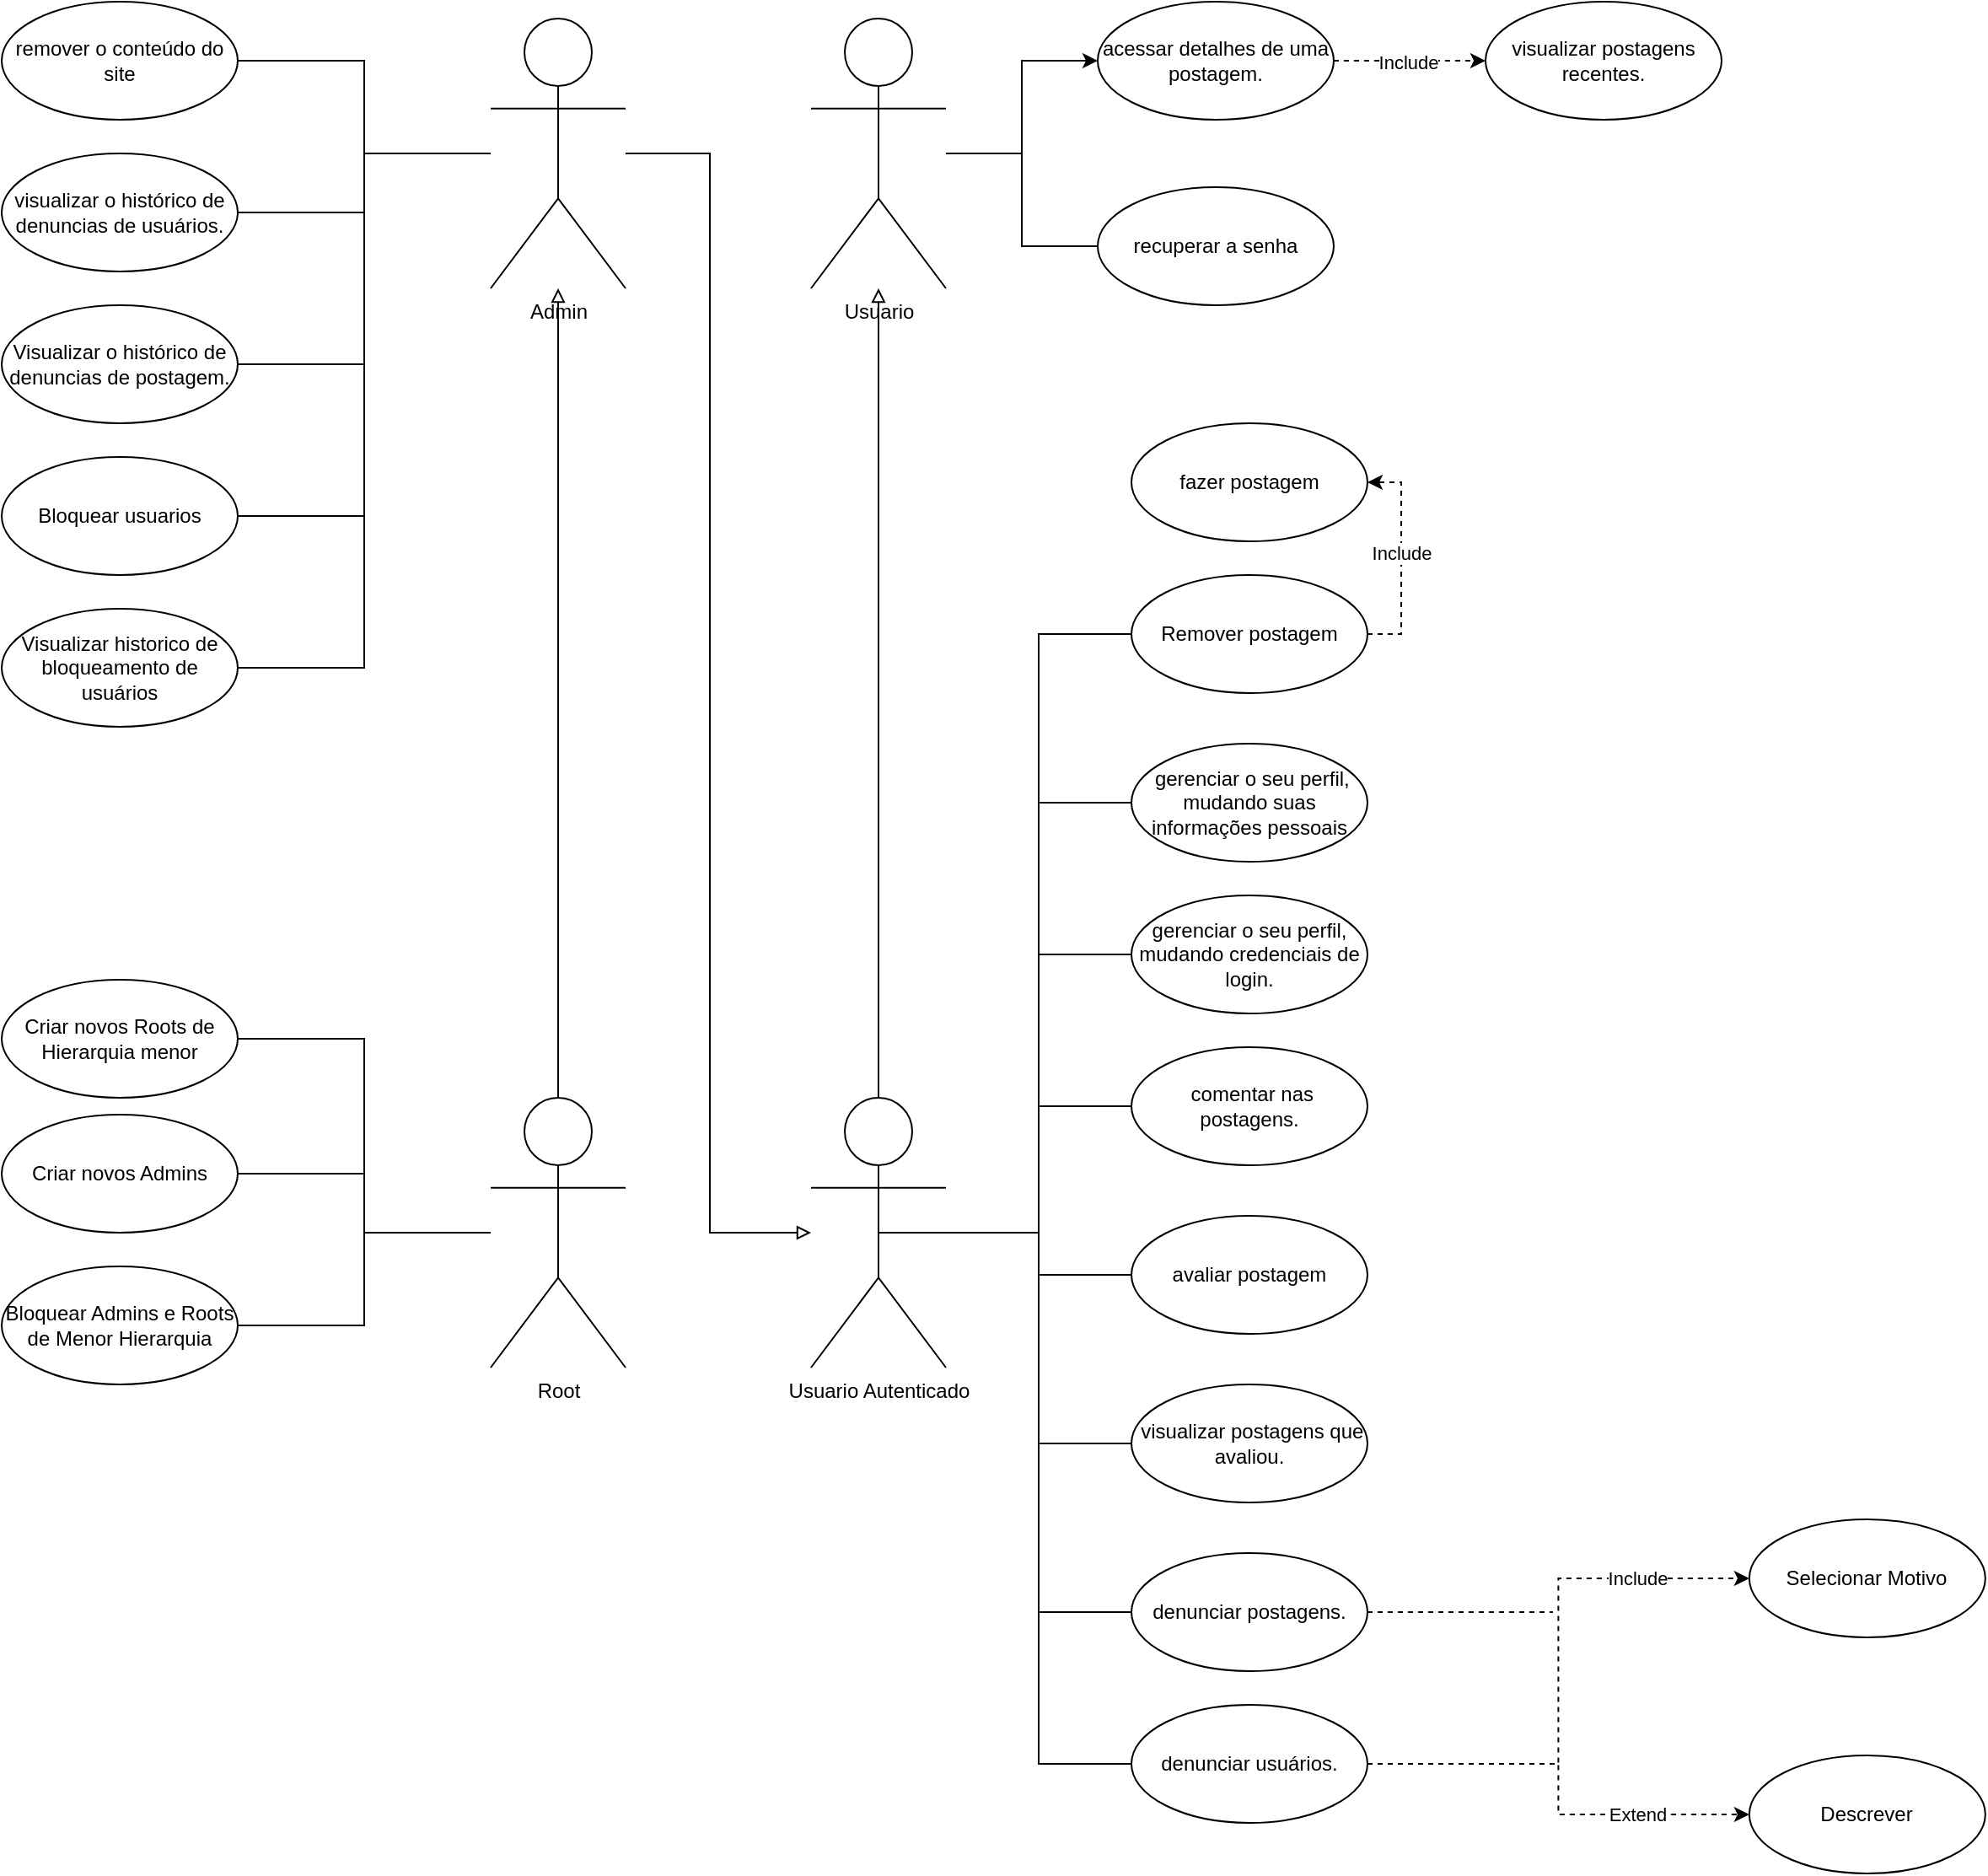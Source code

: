 <mxfile version="22.1.11" type="device">
  <diagram name="Página-1" id="8zchT0Xct5kr4ZCW7PXx">
    <mxGraphModel dx="2967" dy="2409" grid="1" gridSize="10" guides="1" tooltips="1" connect="1" arrows="1" fold="1" page="1" pageScale="1" pageWidth="827" pageHeight="1169" math="0" shadow="0">
      <root>
        <mxCell id="0" />
        <mxCell id="1" parent="0" />
        <mxCell id="3Y7h35E7F_VyLYyRQoFp-5" value="Criar novos Admins" style="ellipse;whiteSpace=wrap;html=1;" vertex="1" parent="1">
          <mxGeometry x="-440" y="370" width="140" height="70" as="geometry" />
        </mxCell>
        <mxCell id="3Y7h35E7F_VyLYyRQoFp-68" style="edgeStyle=orthogonalEdgeStyle;rounded=0;orthogonalLoop=1;jettySize=auto;html=1;endArrow=block;endFill=0;" edge="1" parent="1" source="3Y7h35E7F_VyLYyRQoFp-6" target="3Y7h35E7F_VyLYyRQoFp-14">
          <mxGeometry relative="1" as="geometry" />
        </mxCell>
        <mxCell id="3Y7h35E7F_VyLYyRQoFp-102" style="edgeStyle=orthogonalEdgeStyle;rounded=0;orthogonalLoop=1;jettySize=auto;html=1;entryX=1;entryY=0.5;entryDx=0;entryDy=0;endArrow=none;endFill=0;" edge="1" parent="1" source="3Y7h35E7F_VyLYyRQoFp-6" target="3Y7h35E7F_VyLYyRQoFp-13">
          <mxGeometry relative="1" as="geometry" />
        </mxCell>
        <mxCell id="3Y7h35E7F_VyLYyRQoFp-103" style="edgeStyle=orthogonalEdgeStyle;rounded=0;orthogonalLoop=1;jettySize=auto;html=1;entryX=1;entryY=0.5;entryDx=0;entryDy=0;endArrow=none;endFill=0;" edge="1" parent="1" source="3Y7h35E7F_VyLYyRQoFp-6" target="3Y7h35E7F_VyLYyRQoFp-5">
          <mxGeometry relative="1" as="geometry" />
        </mxCell>
        <mxCell id="3Y7h35E7F_VyLYyRQoFp-104" style="edgeStyle=orthogonalEdgeStyle;rounded=0;orthogonalLoop=1;jettySize=auto;html=1;entryX=1;entryY=0.5;entryDx=0;entryDy=0;endArrow=none;endFill=0;" edge="1" parent="1" source="3Y7h35E7F_VyLYyRQoFp-6" target="3Y7h35E7F_VyLYyRQoFp-74">
          <mxGeometry relative="1" as="geometry" />
        </mxCell>
        <mxCell id="3Y7h35E7F_VyLYyRQoFp-6" value="Root" style="shape=umlActor;verticalLabelPosition=bottom;verticalAlign=top;html=1;" vertex="1" parent="1">
          <mxGeometry x="-150" y="360" width="80" height="160" as="geometry" />
        </mxCell>
        <mxCell id="3Y7h35E7F_VyLYyRQoFp-13" value="Criar novos Roots de Hierarquia menor" style="ellipse;whiteSpace=wrap;html=1;" vertex="1" parent="1">
          <mxGeometry x="-440" y="290" width="140" height="70" as="geometry" />
        </mxCell>
        <mxCell id="3Y7h35E7F_VyLYyRQoFp-60" style="edgeStyle=orthogonalEdgeStyle;rounded=0;orthogonalLoop=1;jettySize=auto;html=1;endArrow=block;endFill=0;" edge="1" parent="1" source="3Y7h35E7F_VyLYyRQoFp-14" target="3Y7h35E7F_VyLYyRQoFp-15">
          <mxGeometry relative="1" as="geometry">
            <mxPoint x="30" y="200" as="targetPoint" />
            <Array as="points">
              <mxPoint x="-20" y="-200" />
              <mxPoint x="-20" y="440" />
            </Array>
          </mxGeometry>
        </mxCell>
        <mxCell id="3Y7h35E7F_VyLYyRQoFp-97" style="edgeStyle=orthogonalEdgeStyle;rounded=0;orthogonalLoop=1;jettySize=auto;html=1;entryX=1;entryY=0.5;entryDx=0;entryDy=0;endArrow=none;endFill=0;" edge="1" parent="1" source="3Y7h35E7F_VyLYyRQoFp-14" target="3Y7h35E7F_VyLYyRQoFp-62">
          <mxGeometry relative="1" as="geometry" />
        </mxCell>
        <mxCell id="3Y7h35E7F_VyLYyRQoFp-98" style="edgeStyle=orthogonalEdgeStyle;rounded=0;orthogonalLoop=1;jettySize=auto;html=1;entryX=1;entryY=0.5;entryDx=0;entryDy=0;endArrow=none;endFill=0;" edge="1" parent="1" source="3Y7h35E7F_VyLYyRQoFp-14" target="3Y7h35E7F_VyLYyRQoFp-64">
          <mxGeometry relative="1" as="geometry" />
        </mxCell>
        <mxCell id="3Y7h35E7F_VyLYyRQoFp-99" style="edgeStyle=orthogonalEdgeStyle;rounded=0;orthogonalLoop=1;jettySize=auto;html=1;entryX=1;entryY=0.5;entryDx=0;entryDy=0;endArrow=none;endFill=0;" edge="1" parent="1" source="3Y7h35E7F_VyLYyRQoFp-14" target="3Y7h35E7F_VyLYyRQoFp-20">
          <mxGeometry relative="1" as="geometry" />
        </mxCell>
        <mxCell id="3Y7h35E7F_VyLYyRQoFp-100" style="edgeStyle=orthogonalEdgeStyle;rounded=0;orthogonalLoop=1;jettySize=auto;html=1;entryX=1;entryY=0.5;entryDx=0;entryDy=0;endArrow=none;endFill=0;" edge="1" parent="1" source="3Y7h35E7F_VyLYyRQoFp-14" target="3Y7h35E7F_VyLYyRQoFp-18">
          <mxGeometry relative="1" as="geometry" />
        </mxCell>
        <mxCell id="3Y7h35E7F_VyLYyRQoFp-101" style="edgeStyle=orthogonalEdgeStyle;rounded=0;orthogonalLoop=1;jettySize=auto;html=1;entryX=1;entryY=0.5;entryDx=0;entryDy=0;endArrow=none;endFill=0;" edge="1" parent="1" source="3Y7h35E7F_VyLYyRQoFp-14" target="3Y7h35E7F_VyLYyRQoFp-19">
          <mxGeometry relative="1" as="geometry" />
        </mxCell>
        <mxCell id="3Y7h35E7F_VyLYyRQoFp-14" value="Admin" style="shape=umlActor;verticalLabelPosition=bottom;verticalAlign=top;html=1;" vertex="1" parent="1">
          <mxGeometry x="-150" y="-280" width="80" height="160" as="geometry" />
        </mxCell>
        <mxCell id="3Y7h35E7F_VyLYyRQoFp-41" style="edgeStyle=orthogonalEdgeStyle;rounded=0;orthogonalLoop=1;jettySize=auto;html=1;exitX=0.5;exitY=0.5;exitDx=0;exitDy=0;exitPerimeter=0;endArrow=block;endFill=0;" edge="1" parent="1" source="3Y7h35E7F_VyLYyRQoFp-15" target="3Y7h35E7F_VyLYyRQoFp-16">
          <mxGeometry relative="1" as="geometry">
            <mxPoint x="90" y="-30" as="targetPoint" />
          </mxGeometry>
        </mxCell>
        <mxCell id="3Y7h35E7F_VyLYyRQoFp-43" style="edgeStyle=orthogonalEdgeStyle;rounded=0;orthogonalLoop=1;jettySize=auto;html=1;exitX=0.5;exitY=0.5;exitDx=0;exitDy=0;exitPerimeter=0;entryX=0;entryY=0.5;entryDx=0;entryDy=0;endArrow=none;endFill=0;" edge="1" parent="1" source="3Y7h35E7F_VyLYyRQoFp-15" target="3Y7h35E7F_VyLYyRQoFp-42">
          <mxGeometry relative="1" as="geometry" />
        </mxCell>
        <mxCell id="3Y7h35E7F_VyLYyRQoFp-51" style="edgeStyle=orthogonalEdgeStyle;rounded=0;orthogonalLoop=1;jettySize=auto;html=1;entryX=0;entryY=0.5;entryDx=0;entryDy=0;endArrow=none;endFill=0;" edge="1" parent="1" source="3Y7h35E7F_VyLYyRQoFp-15" target="3Y7h35E7F_VyLYyRQoFp-37">
          <mxGeometry relative="1" as="geometry" />
        </mxCell>
        <mxCell id="3Y7h35E7F_VyLYyRQoFp-52" style="edgeStyle=orthogonalEdgeStyle;rounded=0;orthogonalLoop=1;jettySize=auto;html=1;entryX=0;entryY=0.5;entryDx=0;entryDy=0;endArrow=none;endFill=0;" edge="1" parent="1" source="3Y7h35E7F_VyLYyRQoFp-15" target="3Y7h35E7F_VyLYyRQoFp-44">
          <mxGeometry relative="1" as="geometry" />
        </mxCell>
        <mxCell id="3Y7h35E7F_VyLYyRQoFp-53" style="edgeStyle=orthogonalEdgeStyle;rounded=0;orthogonalLoop=1;jettySize=auto;html=1;entryX=0;entryY=0.5;entryDx=0;entryDy=0;endArrow=none;endFill=0;" edge="1" parent="1" source="3Y7h35E7F_VyLYyRQoFp-15" target="3Y7h35E7F_VyLYyRQoFp-46">
          <mxGeometry relative="1" as="geometry" />
        </mxCell>
        <mxCell id="3Y7h35E7F_VyLYyRQoFp-56" style="edgeStyle=orthogonalEdgeStyle;rounded=0;orthogonalLoop=1;jettySize=auto;html=1;entryX=0;entryY=0.5;entryDx=0;entryDy=0;endArrow=none;endFill=0;" edge="1" parent="1" source="3Y7h35E7F_VyLYyRQoFp-15" target="3Y7h35E7F_VyLYyRQoFp-54">
          <mxGeometry relative="1" as="geometry" />
        </mxCell>
        <mxCell id="3Y7h35E7F_VyLYyRQoFp-58" style="edgeStyle=orthogonalEdgeStyle;rounded=0;orthogonalLoop=1;jettySize=auto;html=1;entryX=0;entryY=0.5;entryDx=0;entryDy=0;endArrow=none;endFill=0;" edge="1" parent="1" source="3Y7h35E7F_VyLYyRQoFp-15" target="3Y7h35E7F_VyLYyRQoFp-57">
          <mxGeometry relative="1" as="geometry" />
        </mxCell>
        <mxCell id="3Y7h35E7F_VyLYyRQoFp-78" style="edgeStyle=orthogonalEdgeStyle;rounded=0;orthogonalLoop=1;jettySize=auto;html=1;entryX=0;entryY=0.5;entryDx=0;entryDy=0;endArrow=none;endFill=0;" edge="1" parent="1" source="3Y7h35E7F_VyLYyRQoFp-15" target="3Y7h35E7F_VyLYyRQoFp-77">
          <mxGeometry relative="1" as="geometry" />
        </mxCell>
        <mxCell id="3Y7h35E7F_VyLYyRQoFp-15" value="Usuario Autenticado" style="shape=umlActor;verticalLabelPosition=bottom;verticalAlign=top;html=1;" vertex="1" parent="1">
          <mxGeometry x="40" y="360" width="80" height="160" as="geometry" />
        </mxCell>
        <mxCell id="3Y7h35E7F_VyLYyRQoFp-50" style="edgeStyle=orthogonalEdgeStyle;rounded=0;orthogonalLoop=1;jettySize=auto;html=1;entryX=0;entryY=0.5;entryDx=0;entryDy=0;endArrow=none;endFill=0;" edge="1" parent="1" source="3Y7h35E7F_VyLYyRQoFp-16" target="3Y7h35E7F_VyLYyRQoFp-39">
          <mxGeometry relative="1" as="geometry" />
        </mxCell>
        <mxCell id="3Y7h35E7F_VyLYyRQoFp-92" style="edgeStyle=orthogonalEdgeStyle;rounded=0;orthogonalLoop=1;jettySize=auto;html=1;entryX=0;entryY=0.5;entryDx=0;entryDy=0;" edge="1" parent="1" source="3Y7h35E7F_VyLYyRQoFp-16" target="3Y7h35E7F_VyLYyRQoFp-22">
          <mxGeometry relative="1" as="geometry" />
        </mxCell>
        <mxCell id="3Y7h35E7F_VyLYyRQoFp-16" value="Usuario" style="shape=umlActor;verticalLabelPosition=bottom;verticalAlign=top;html=1;" vertex="1" parent="1">
          <mxGeometry x="40" y="-280" width="80" height="160" as="geometry" />
        </mxCell>
        <mxCell id="3Y7h35E7F_VyLYyRQoFp-18" value="Bloquear usuarios" style="ellipse;whiteSpace=wrap;html=1;" vertex="1" parent="1">
          <mxGeometry x="-440" y="-20" width="140" height="70" as="geometry" />
        </mxCell>
        <mxCell id="3Y7h35E7F_VyLYyRQoFp-19" value="Visualizar historico de bloqueamento de usuários" style="ellipse;whiteSpace=wrap;html=1;" vertex="1" parent="1">
          <mxGeometry x="-440" y="70" width="140" height="70" as="geometry" />
        </mxCell>
        <mxCell id="3Y7h35E7F_VyLYyRQoFp-20" value="Visualizar o histórico de denuncias de postagem." style="ellipse;whiteSpace=wrap;html=1;" vertex="1" parent="1">
          <mxGeometry x="-440" y="-110" width="140" height="70" as="geometry" />
        </mxCell>
        <mxCell id="3Y7h35E7F_VyLYyRQoFp-21" value="visualizar postagens recentes." style="ellipse;whiteSpace=wrap;html=1;" vertex="1" parent="1">
          <mxGeometry x="440" y="-290" width="140" height="70" as="geometry" />
        </mxCell>
        <mxCell id="3Y7h35E7F_VyLYyRQoFp-93" style="edgeStyle=orthogonalEdgeStyle;rounded=0;orthogonalLoop=1;jettySize=auto;html=1;entryX=0;entryY=0.5;entryDx=0;entryDy=0;dashed=1;" edge="1" parent="1" source="3Y7h35E7F_VyLYyRQoFp-22" target="3Y7h35E7F_VyLYyRQoFp-21">
          <mxGeometry relative="1" as="geometry" />
        </mxCell>
        <mxCell id="3Y7h35E7F_VyLYyRQoFp-94" value="Include" style="edgeLabel;html=1;align=center;verticalAlign=middle;resizable=0;points=[];" vertex="1" connectable="0" parent="3Y7h35E7F_VyLYyRQoFp-93">
          <mxGeometry x="-0.026" y="-1" relative="1" as="geometry">
            <mxPoint as="offset" />
          </mxGeometry>
        </mxCell>
        <mxCell id="3Y7h35E7F_VyLYyRQoFp-22" value="acessar detalhes de uma postagem." style="ellipse;whiteSpace=wrap;html=1;" vertex="1" parent="1">
          <mxGeometry x="210" y="-290" width="140" height="70" as="geometry" />
        </mxCell>
        <mxCell id="3Y7h35E7F_VyLYyRQoFp-32" value="fazer postagem" style="ellipse;whiteSpace=wrap;html=1;" vertex="1" parent="1">
          <mxGeometry x="230" y="-40" width="140" height="70" as="geometry" />
        </mxCell>
        <mxCell id="3Y7h35E7F_VyLYyRQoFp-35" value="&amp;nbsp;gerenciar o seu perfil, mudando suas informações pessoais" style="ellipse;whiteSpace=wrap;html=1;" vertex="1" parent="1">
          <mxGeometry x="230" y="150" width="140" height="70" as="geometry" />
        </mxCell>
        <mxCell id="3Y7h35E7F_VyLYyRQoFp-36" style="edgeStyle=orthogonalEdgeStyle;rounded=0;orthogonalLoop=1;jettySize=auto;html=1;exitX=0.5;exitY=0.5;exitDx=0;exitDy=0;exitPerimeter=0;entryX=0;entryY=0.5;entryDx=0;entryDy=0;endArrow=none;endFill=0;" edge="1" parent="1" source="3Y7h35E7F_VyLYyRQoFp-15" target="3Y7h35E7F_VyLYyRQoFp-35">
          <mxGeometry relative="1" as="geometry" />
        </mxCell>
        <mxCell id="3Y7h35E7F_VyLYyRQoFp-37" value="gerenciar o seu perfil, mudando credenciais de login." style="ellipse;whiteSpace=wrap;html=1;" vertex="1" parent="1">
          <mxGeometry x="230" y="240" width="140" height="70" as="geometry" />
        </mxCell>
        <mxCell id="3Y7h35E7F_VyLYyRQoFp-39" value="recuperar a senha" style="ellipse;whiteSpace=wrap;html=1;" vertex="1" parent="1">
          <mxGeometry x="210" y="-180" width="140" height="70" as="geometry" />
        </mxCell>
        <mxCell id="3Y7h35E7F_VyLYyRQoFp-42" value="avaliar postagem" style="ellipse;whiteSpace=wrap;html=1;" vertex="1" parent="1">
          <mxGeometry x="230" y="430" width="140" height="70" as="geometry" />
        </mxCell>
        <mxCell id="3Y7h35E7F_VyLYyRQoFp-44" value="&amp;nbsp;visualizar postagens que avaliou." style="ellipse;whiteSpace=wrap;html=1;" vertex="1" parent="1">
          <mxGeometry x="230" y="530" width="140" height="70" as="geometry" />
        </mxCell>
        <mxCell id="3Y7h35E7F_VyLYyRQoFp-46" value="&amp;nbsp;comentar nas postagens." style="ellipse;whiteSpace=wrap;html=1;" vertex="1" parent="1">
          <mxGeometry x="230" y="330" width="140" height="70" as="geometry" />
        </mxCell>
        <mxCell id="3Y7h35E7F_VyLYyRQoFp-54" value="denunciar postagens." style="ellipse;whiteSpace=wrap;html=1;" vertex="1" parent="1">
          <mxGeometry x="230" y="630" width="140" height="70" as="geometry" />
        </mxCell>
        <mxCell id="3Y7h35E7F_VyLYyRQoFp-81" style="edgeStyle=orthogonalEdgeStyle;rounded=0;orthogonalLoop=1;jettySize=auto;html=1;entryX=0;entryY=0.5;entryDx=0;entryDy=0;dashed=1;" edge="1" parent="1" source="3Y7h35E7F_VyLYyRQoFp-57" target="3Y7h35E7F_VyLYyRQoFp-79">
          <mxGeometry relative="1" as="geometry" />
        </mxCell>
        <mxCell id="3Y7h35E7F_VyLYyRQoFp-84" value="Include" style="edgeLabel;html=1;align=center;verticalAlign=middle;resizable=0;points=[];" vertex="1" connectable="0" parent="3Y7h35E7F_VyLYyRQoFp-81">
          <mxGeometry x="0.356" y="1" relative="1" as="geometry">
            <mxPoint x="42" y="1" as="offset" />
          </mxGeometry>
        </mxCell>
        <mxCell id="3Y7h35E7F_VyLYyRQoFp-82" style="edgeStyle=orthogonalEdgeStyle;rounded=0;orthogonalLoop=1;jettySize=auto;html=1;entryX=0;entryY=0.5;entryDx=0;entryDy=0;dashed=1;" edge="1" parent="1" source="3Y7h35E7F_VyLYyRQoFp-57" target="3Y7h35E7F_VyLYyRQoFp-80">
          <mxGeometry relative="1" as="geometry" />
        </mxCell>
        <mxCell id="3Y7h35E7F_VyLYyRQoFp-83" value="Extend" style="edgeLabel;html=1;align=center;verticalAlign=middle;resizable=0;points=[];" vertex="1" connectable="0" parent="3Y7h35E7F_VyLYyRQoFp-82">
          <mxGeometry x="0.365" y="2" relative="1" as="geometry">
            <mxPoint x="15" y="2" as="offset" />
          </mxGeometry>
        </mxCell>
        <mxCell id="3Y7h35E7F_VyLYyRQoFp-57" value="denunciar usuários." style="ellipse;whiteSpace=wrap;html=1;" vertex="1" parent="1">
          <mxGeometry x="230" y="720" width="140" height="70" as="geometry" />
        </mxCell>
        <mxCell id="3Y7h35E7F_VyLYyRQoFp-62" value="remover o conteúdo do site" style="ellipse;whiteSpace=wrap;html=1;" vertex="1" parent="1">
          <mxGeometry x="-440" y="-290" width="140" height="70" as="geometry" />
        </mxCell>
        <mxCell id="3Y7h35E7F_VyLYyRQoFp-64" value="visualizar o histórico de denuncias de usuários." style="ellipse;whiteSpace=wrap;html=1;" vertex="1" parent="1">
          <mxGeometry x="-440" y="-200" width="140" height="70" as="geometry" />
        </mxCell>
        <mxCell id="3Y7h35E7F_VyLYyRQoFp-74" value="Bloquear Admins e Roots de Menor Hierarquia" style="ellipse;whiteSpace=wrap;html=1;" vertex="1" parent="1">
          <mxGeometry x="-440" y="460" width="140" height="70" as="geometry" />
        </mxCell>
        <mxCell id="3Y7h35E7F_VyLYyRQoFp-90" style="edgeStyle=orthogonalEdgeStyle;rounded=0;orthogonalLoop=1;jettySize=auto;html=1;exitX=1;exitY=0.5;exitDx=0;exitDy=0;entryX=1;entryY=0.5;entryDx=0;entryDy=0;dashed=1;" edge="1" parent="1" source="3Y7h35E7F_VyLYyRQoFp-77" target="3Y7h35E7F_VyLYyRQoFp-32">
          <mxGeometry relative="1" as="geometry" />
        </mxCell>
        <mxCell id="3Y7h35E7F_VyLYyRQoFp-91" value="Include" style="edgeLabel;html=1;align=center;verticalAlign=middle;resizable=0;points=[];" vertex="1" connectable="0" parent="3Y7h35E7F_VyLYyRQoFp-90">
          <mxGeometry x="0.055" relative="1" as="geometry">
            <mxPoint as="offset" />
          </mxGeometry>
        </mxCell>
        <mxCell id="3Y7h35E7F_VyLYyRQoFp-77" value="Remover postagem" style="ellipse;whiteSpace=wrap;html=1;" vertex="1" parent="1">
          <mxGeometry x="230" y="50" width="140" height="70" as="geometry" />
        </mxCell>
        <mxCell id="3Y7h35E7F_VyLYyRQoFp-79" value="Selecionar Motivo" style="ellipse;whiteSpace=wrap;html=1;" vertex="1" parent="1">
          <mxGeometry x="596.43" y="610" width="140" height="70" as="geometry" />
        </mxCell>
        <mxCell id="3Y7h35E7F_VyLYyRQoFp-80" value="Descrever" style="ellipse;whiteSpace=wrap;html=1;" vertex="1" parent="1">
          <mxGeometry x="596.43" y="750" width="140" height="70" as="geometry" />
        </mxCell>
        <mxCell id="3Y7h35E7F_VyLYyRQoFp-86" value="" style="line;strokeWidth=1;fillColor=none;align=left;verticalAlign=middle;spacingTop=-1;spacingLeft=3;spacingRight=3;rotatable=0;labelPosition=right;points=[];portConstraint=eastwest;strokeColor=inherit;dashed=1;" vertex="1" parent="1">
          <mxGeometry x="370" y="661" width="110" height="8" as="geometry" />
        </mxCell>
      </root>
    </mxGraphModel>
  </diagram>
</mxfile>
